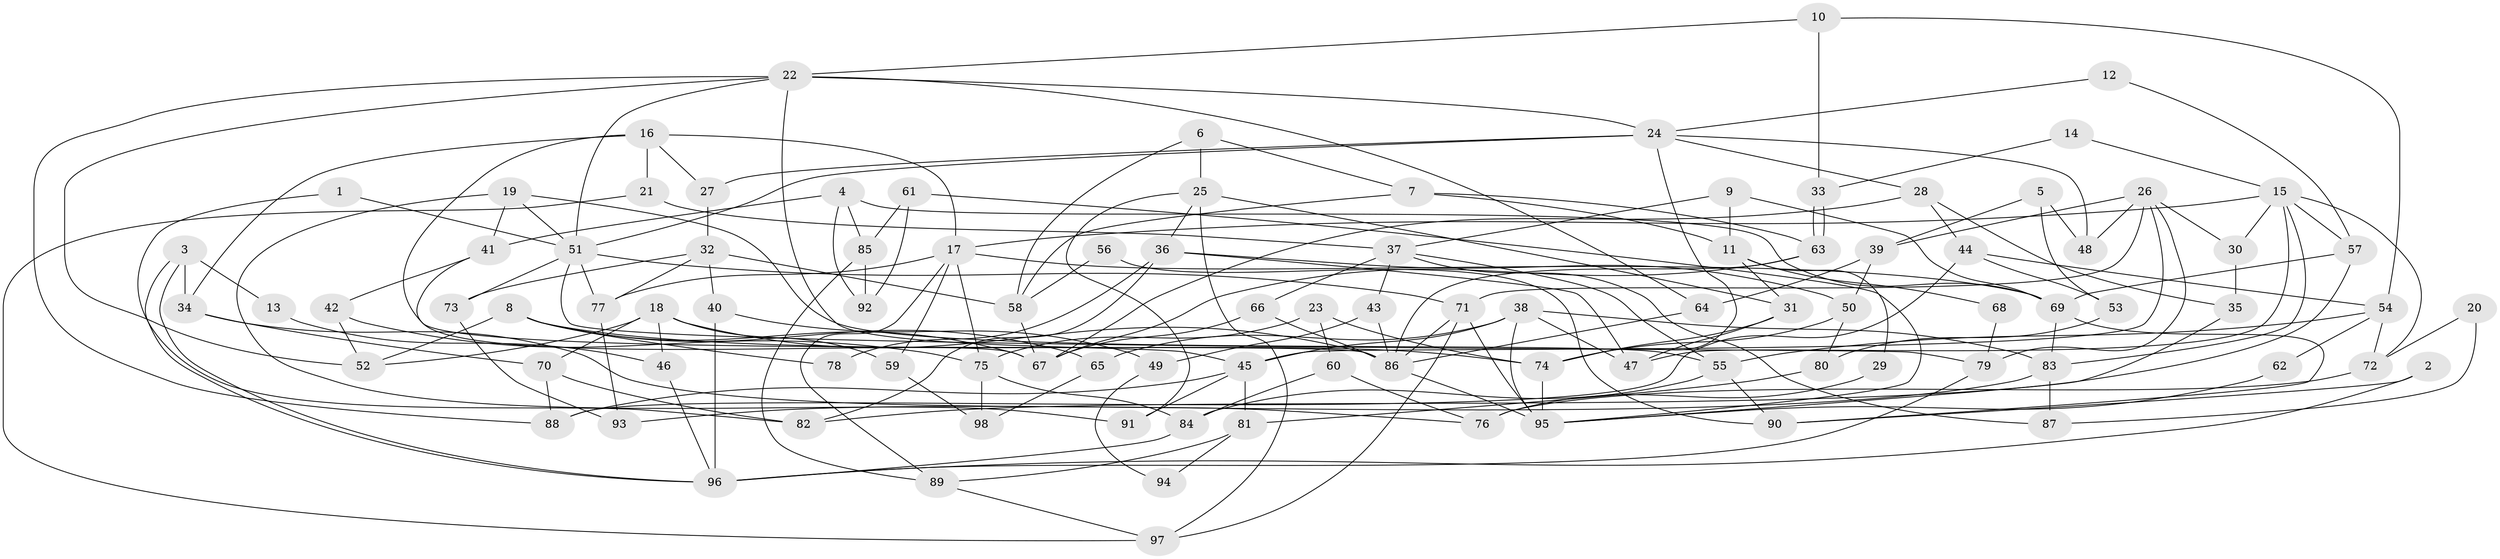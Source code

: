 // Generated by graph-tools (version 1.1) at 2025/36/03/09/25 02:36:04]
// undirected, 98 vertices, 196 edges
graph export_dot {
graph [start="1"]
  node [color=gray90,style=filled];
  1;
  2;
  3;
  4;
  5;
  6;
  7;
  8;
  9;
  10;
  11;
  12;
  13;
  14;
  15;
  16;
  17;
  18;
  19;
  20;
  21;
  22;
  23;
  24;
  25;
  26;
  27;
  28;
  29;
  30;
  31;
  32;
  33;
  34;
  35;
  36;
  37;
  38;
  39;
  40;
  41;
  42;
  43;
  44;
  45;
  46;
  47;
  48;
  49;
  50;
  51;
  52;
  53;
  54;
  55;
  56;
  57;
  58;
  59;
  60;
  61;
  62;
  63;
  64;
  65;
  66;
  67;
  68;
  69;
  70;
  71;
  72;
  73;
  74;
  75;
  76;
  77;
  78;
  79;
  80;
  81;
  82;
  83;
  84;
  85;
  86;
  87;
  88;
  89;
  90;
  91;
  92;
  93;
  94;
  95;
  96;
  97;
  98;
  1 -- 82;
  1 -- 51;
  2 -- 90;
  2 -- 96;
  3 -- 34;
  3 -- 96;
  3 -- 96;
  3 -- 13;
  4 -- 85;
  4 -- 41;
  4 -- 69;
  4 -- 92;
  5 -- 39;
  5 -- 53;
  5 -- 48;
  6 -- 7;
  6 -- 58;
  6 -- 25;
  7 -- 11;
  7 -- 63;
  7 -- 58;
  8 -- 74;
  8 -- 67;
  8 -- 52;
  8 -- 65;
  8 -- 78;
  9 -- 37;
  9 -- 69;
  9 -- 11;
  10 -- 22;
  10 -- 54;
  10 -- 33;
  11 -- 31;
  11 -- 29;
  11 -- 68;
  12 -- 57;
  12 -- 24;
  13 -- 46;
  14 -- 33;
  14 -- 15;
  15 -- 47;
  15 -- 83;
  15 -- 17;
  15 -- 30;
  15 -- 57;
  15 -- 72;
  16 -- 86;
  16 -- 17;
  16 -- 21;
  16 -- 27;
  16 -- 34;
  17 -- 77;
  17 -- 59;
  17 -- 69;
  17 -- 75;
  17 -- 89;
  18 -- 59;
  18 -- 86;
  18 -- 46;
  18 -- 52;
  18 -- 70;
  19 -- 91;
  19 -- 41;
  19 -- 51;
  19 -- 55;
  20 -- 72;
  20 -- 87;
  21 -- 97;
  21 -- 37;
  22 -- 51;
  22 -- 52;
  22 -- 24;
  22 -- 45;
  22 -- 64;
  22 -- 88;
  23 -- 75;
  23 -- 74;
  23 -- 60;
  24 -- 28;
  24 -- 27;
  24 -- 48;
  24 -- 51;
  24 -- 74;
  25 -- 31;
  25 -- 36;
  25 -- 91;
  25 -- 97;
  26 -- 71;
  26 -- 48;
  26 -- 30;
  26 -- 39;
  26 -- 45;
  26 -- 79;
  27 -- 32;
  28 -- 44;
  28 -- 67;
  28 -- 35;
  29 -- 76;
  30 -- 35;
  31 -- 74;
  31 -- 47;
  32 -- 77;
  32 -- 40;
  32 -- 58;
  32 -- 73;
  33 -- 63;
  33 -- 63;
  34 -- 70;
  34 -- 76;
  35 -- 95;
  36 -- 82;
  36 -- 47;
  36 -- 50;
  36 -- 78;
  37 -- 66;
  37 -- 43;
  37 -- 55;
  37 -- 87;
  38 -- 45;
  38 -- 95;
  38 -- 47;
  38 -- 65;
  38 -- 83;
  39 -- 50;
  39 -- 64;
  40 -- 96;
  40 -- 49;
  41 -- 42;
  41 -- 67;
  42 -- 75;
  42 -- 52;
  43 -- 86;
  43 -- 49;
  44 -- 54;
  44 -- 88;
  44 -- 53;
  45 -- 81;
  45 -- 88;
  45 -- 91;
  46 -- 96;
  49 -- 94;
  50 -- 74;
  50 -- 80;
  51 -- 71;
  51 -- 73;
  51 -- 77;
  51 -- 79;
  53 -- 80;
  54 -- 55;
  54 -- 72;
  54 -- 62;
  55 -- 84;
  55 -- 90;
  56 -- 58;
  56 -- 90;
  57 -- 69;
  57 -- 82;
  58 -- 67;
  59 -- 98;
  60 -- 84;
  60 -- 76;
  61 -- 92;
  61 -- 95;
  61 -- 85;
  62 -- 95;
  63 -- 86;
  63 -- 67;
  64 -- 86;
  65 -- 98;
  66 -- 86;
  66 -- 67;
  68 -- 79;
  69 -- 83;
  69 -- 90;
  70 -- 88;
  70 -- 82;
  71 -- 95;
  71 -- 86;
  71 -- 97;
  72 -- 76;
  73 -- 93;
  74 -- 95;
  75 -- 84;
  75 -- 98;
  77 -- 93;
  79 -- 96;
  80 -- 81;
  81 -- 89;
  81 -- 94;
  83 -- 87;
  83 -- 93;
  84 -- 96;
  85 -- 89;
  85 -- 92;
  86 -- 95;
  89 -- 97;
}

